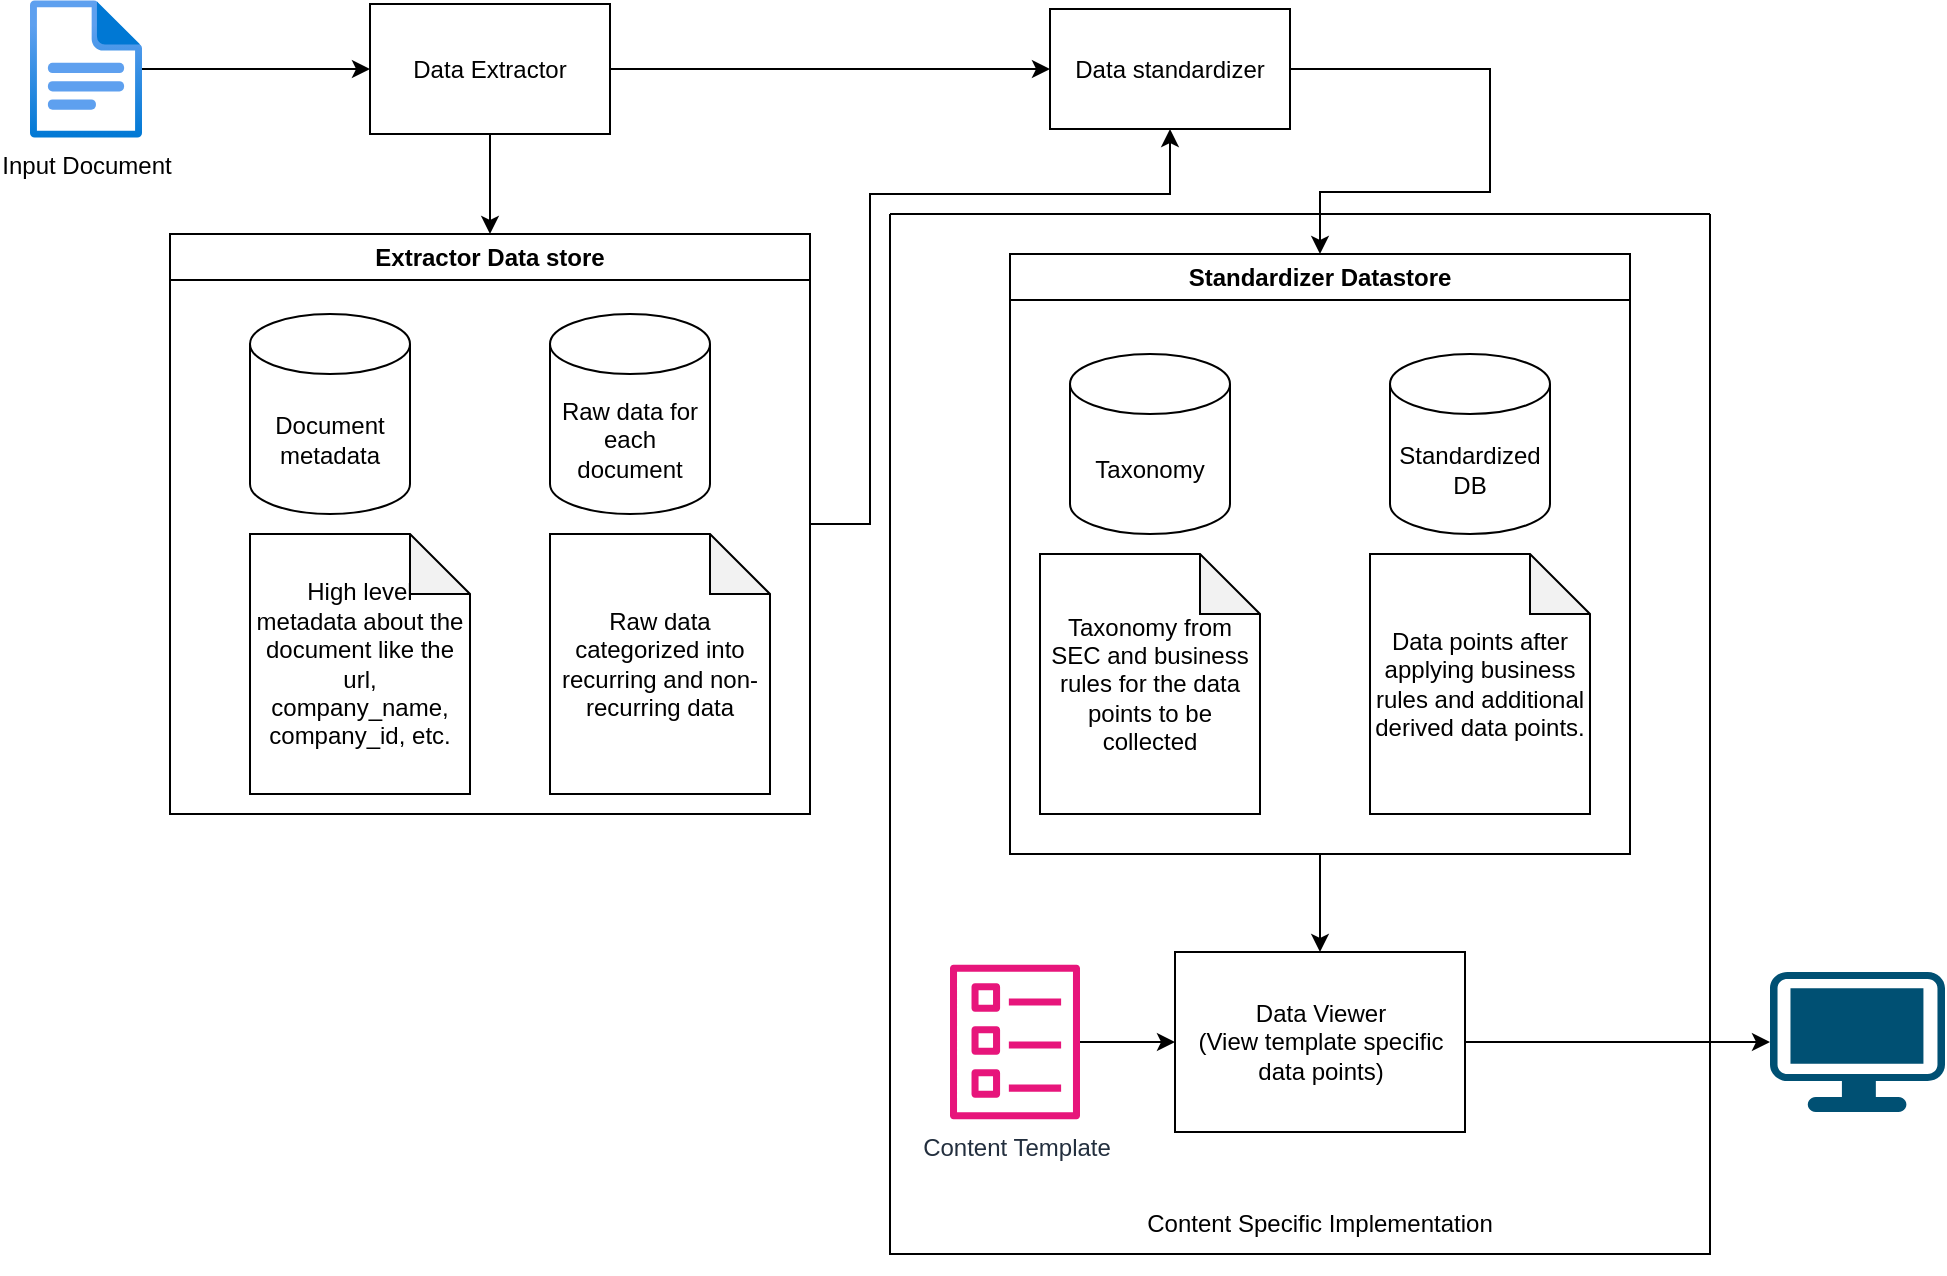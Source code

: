 <mxfile version="22.1.0" type="github">
  <diagram id="C5RBs43oDa-KdzZeNtuy" name="Page-1">
    <mxGraphModel dx="1409" dy="716" grid="1" gridSize="10" guides="1" tooltips="1" connect="1" arrows="1" fold="1" page="1" pageScale="1" pageWidth="827" pageHeight="1169" math="0" shadow="0">
      <root>
        <mxCell id="WIyWlLk6GJQsqaUBKTNV-0" />
        <mxCell id="WIyWlLk6GJQsqaUBKTNV-1" parent="WIyWlLk6GJQsqaUBKTNV-0" />
        <mxCell id="muTONlBN6RMMn4obde55-35" value="" style="swimlane;startSize=0;" vertex="1" parent="WIyWlLk6GJQsqaUBKTNV-1">
          <mxGeometry x="470" y="180" width="410" height="520" as="geometry" />
        </mxCell>
        <mxCell id="muTONlBN6RMMn4obde55-26" value="Data Viewer&lt;br&gt;(View template specific data points)" style="rounded=0;whiteSpace=wrap;html=1;" vertex="1" parent="muTONlBN6RMMn4obde55-35">
          <mxGeometry x="142.5" y="369" width="145" height="90" as="geometry" />
        </mxCell>
        <mxCell id="muTONlBN6RMMn4obde55-29" value="Content Template&lt;br&gt;" style="sketch=0;outlineConnect=0;fontColor=#232F3E;gradientColor=none;fillColor=#E7157B;strokeColor=none;dashed=0;verticalLabelPosition=bottom;verticalAlign=top;align=center;html=1;fontSize=12;fontStyle=0;aspect=fixed;pointerEvents=1;shape=mxgraph.aws4.template;" vertex="1" parent="muTONlBN6RMMn4obde55-35">
          <mxGeometry x="30" y="375" width="65" height="78" as="geometry" />
        </mxCell>
        <mxCell id="muTONlBN6RMMn4obde55-32" style="edgeStyle=orthogonalEdgeStyle;rounded=0;orthogonalLoop=1;jettySize=auto;html=1;entryX=0;entryY=0.5;entryDx=0;entryDy=0;" edge="1" parent="muTONlBN6RMMn4obde55-35" source="muTONlBN6RMMn4obde55-29" target="muTONlBN6RMMn4obde55-26">
          <mxGeometry relative="1" as="geometry" />
        </mxCell>
        <mxCell id="muTONlBN6RMMn4obde55-37" value="Content Specific Implementation" style="text;strokeColor=none;align=center;fillColor=none;html=1;verticalAlign=middle;whiteSpace=wrap;rounded=0;" vertex="1" parent="muTONlBN6RMMn4obde55-35">
          <mxGeometry x="95" y="480" width="240" height="50" as="geometry" />
        </mxCell>
        <mxCell id="muTONlBN6RMMn4obde55-5" style="edgeStyle=orthogonalEdgeStyle;rounded=0;orthogonalLoop=1;jettySize=auto;html=1;entryX=0;entryY=0.5;entryDx=0;entryDy=0;" edge="1" parent="WIyWlLk6GJQsqaUBKTNV-1" source="muTONlBN6RMMn4obde55-0" target="muTONlBN6RMMn4obde55-1">
          <mxGeometry relative="1" as="geometry" />
        </mxCell>
        <mxCell id="muTONlBN6RMMn4obde55-0" value="Input Document" style="image;aspect=fixed;html=1;points=[];align=center;fontSize=12;image=img/lib/azure2/general/File.svg;" vertex="1" parent="WIyWlLk6GJQsqaUBKTNV-1">
          <mxGeometry x="40" y="73" width="56.0" height="69" as="geometry" />
        </mxCell>
        <mxCell id="muTONlBN6RMMn4obde55-11" style="edgeStyle=orthogonalEdgeStyle;rounded=0;orthogonalLoop=1;jettySize=auto;html=1;exitX=1;exitY=0.5;exitDx=0;exitDy=0;entryX=0;entryY=0.5;entryDx=0;entryDy=0;" edge="1" parent="WIyWlLk6GJQsqaUBKTNV-1" source="muTONlBN6RMMn4obde55-1" target="muTONlBN6RMMn4obde55-9">
          <mxGeometry relative="1" as="geometry" />
        </mxCell>
        <mxCell id="muTONlBN6RMMn4obde55-15" style="edgeStyle=orthogonalEdgeStyle;rounded=0;orthogonalLoop=1;jettySize=auto;html=1;exitX=0.5;exitY=1;exitDx=0;exitDy=0;" edge="1" parent="WIyWlLk6GJQsqaUBKTNV-1" source="muTONlBN6RMMn4obde55-1" target="muTONlBN6RMMn4obde55-14">
          <mxGeometry relative="1" as="geometry" />
        </mxCell>
        <mxCell id="muTONlBN6RMMn4obde55-1" value="Data Extractor" style="rounded=0;whiteSpace=wrap;html=1;" vertex="1" parent="WIyWlLk6GJQsqaUBKTNV-1">
          <mxGeometry x="210" y="75" width="120" height="65" as="geometry" />
        </mxCell>
        <mxCell id="muTONlBN6RMMn4obde55-36" style="edgeStyle=orthogonalEdgeStyle;rounded=0;orthogonalLoop=1;jettySize=auto;html=1;exitX=1;exitY=0.5;exitDx=0;exitDy=0;" edge="1" parent="WIyWlLk6GJQsqaUBKTNV-1" source="muTONlBN6RMMn4obde55-9" target="muTONlBN6RMMn4obde55-18">
          <mxGeometry relative="1" as="geometry">
            <Array as="points">
              <mxPoint x="770" y="107" />
              <mxPoint x="770" y="169" />
              <mxPoint x="685" y="169" />
            </Array>
          </mxGeometry>
        </mxCell>
        <mxCell id="muTONlBN6RMMn4obde55-9" value="Data standardizer" style="rounded=0;whiteSpace=wrap;html=1;" vertex="1" parent="WIyWlLk6GJQsqaUBKTNV-1">
          <mxGeometry x="550" y="77.5" width="120" height="60" as="geometry" />
        </mxCell>
        <mxCell id="muTONlBN6RMMn4obde55-17" style="edgeStyle=orthogonalEdgeStyle;rounded=0;orthogonalLoop=1;jettySize=auto;html=1;exitX=1;exitY=0.5;exitDx=0;exitDy=0;entryX=0.5;entryY=1;entryDx=0;entryDy=0;" edge="1" parent="WIyWlLk6GJQsqaUBKTNV-1" source="muTONlBN6RMMn4obde55-14" target="muTONlBN6RMMn4obde55-9">
          <mxGeometry relative="1" as="geometry">
            <Array as="points">
              <mxPoint x="460" y="335" />
              <mxPoint x="460" y="170" />
              <mxPoint x="610" y="170" />
            </Array>
          </mxGeometry>
        </mxCell>
        <mxCell id="muTONlBN6RMMn4obde55-14" value="Extractor Data store" style="swimlane;whiteSpace=wrap;html=1;" vertex="1" parent="WIyWlLk6GJQsqaUBKTNV-1">
          <mxGeometry x="110" y="190" width="320" height="290" as="geometry" />
        </mxCell>
        <mxCell id="muTONlBN6RMMn4obde55-2" value="Raw data for each document" style="shape=cylinder3;whiteSpace=wrap;html=1;boundedLbl=1;backgroundOutline=1;size=15;" vertex="1" parent="muTONlBN6RMMn4obde55-14">
          <mxGeometry x="190" y="40" width="80" height="100" as="geometry" />
        </mxCell>
        <mxCell id="muTONlBN6RMMn4obde55-10" value="Raw data categorized into recurring and non-recurring data" style="shape=note;whiteSpace=wrap;html=1;backgroundOutline=1;darkOpacity=0.05;" vertex="1" parent="muTONlBN6RMMn4obde55-14">
          <mxGeometry x="190" y="150" width="110" height="130" as="geometry" />
        </mxCell>
        <mxCell id="muTONlBN6RMMn4obde55-16" value="High level &lt;br&gt;metadata about the document like the url, company_name, company_id, etc." style="shape=note;whiteSpace=wrap;html=1;backgroundOutline=1;darkOpacity=0.05;" vertex="1" parent="muTONlBN6RMMn4obde55-14">
          <mxGeometry x="40" y="150" width="110" height="130" as="geometry" />
        </mxCell>
        <mxCell id="muTONlBN6RMMn4obde55-6" value="Document metadata" style="shape=cylinder3;whiteSpace=wrap;html=1;boundedLbl=1;backgroundOutline=1;size=15;" vertex="1" parent="muTONlBN6RMMn4obde55-14">
          <mxGeometry x="40" y="40" width="80" height="100" as="geometry" />
        </mxCell>
        <mxCell id="muTONlBN6RMMn4obde55-18" value="Standardizer Datastore" style="swimlane;whiteSpace=wrap;html=1;" vertex="1" parent="WIyWlLk6GJQsqaUBKTNV-1">
          <mxGeometry x="530" y="200" width="310" height="300" as="geometry" />
        </mxCell>
        <mxCell id="muTONlBN6RMMn4obde55-21" value="Taxonomy" style="shape=cylinder3;whiteSpace=wrap;html=1;boundedLbl=1;backgroundOutline=1;size=15;" vertex="1" parent="muTONlBN6RMMn4obde55-18">
          <mxGeometry x="30" y="50" width="80" height="90" as="geometry" />
        </mxCell>
        <mxCell id="muTONlBN6RMMn4obde55-22" value="Standardized DB" style="shape=cylinder3;whiteSpace=wrap;html=1;boundedLbl=1;backgroundOutline=1;size=15;" vertex="1" parent="muTONlBN6RMMn4obde55-18">
          <mxGeometry x="190" y="50" width="80" height="90" as="geometry" />
        </mxCell>
        <mxCell id="muTONlBN6RMMn4obde55-23" value="Taxonomy from SEC and business rules for the data points to be collected" style="shape=note;whiteSpace=wrap;html=1;backgroundOutline=1;darkOpacity=0.05;" vertex="1" parent="muTONlBN6RMMn4obde55-18">
          <mxGeometry x="15" y="150" width="110" height="130" as="geometry" />
        </mxCell>
        <mxCell id="muTONlBN6RMMn4obde55-24" value="Data points after applying business rules and additional derived data points." style="shape=note;whiteSpace=wrap;html=1;backgroundOutline=1;darkOpacity=0.05;" vertex="1" parent="muTONlBN6RMMn4obde55-18">
          <mxGeometry x="180" y="150" width="110" height="130" as="geometry" />
        </mxCell>
        <mxCell id="muTONlBN6RMMn4obde55-34" style="edgeStyle=orthogonalEdgeStyle;rounded=0;orthogonalLoop=1;jettySize=auto;html=1;exitX=1;exitY=0.5;exitDx=0;exitDy=0;" edge="1" parent="WIyWlLk6GJQsqaUBKTNV-1" source="muTONlBN6RMMn4obde55-26" target="muTONlBN6RMMn4obde55-33">
          <mxGeometry relative="1" as="geometry" />
        </mxCell>
        <mxCell id="muTONlBN6RMMn4obde55-33" value="" style="points=[[0.03,0.03,0],[0.5,0,0],[0.97,0.03,0],[1,0.4,0],[0.97,0.745,0],[0.5,1,0],[0.03,0.745,0],[0,0.4,0]];verticalLabelPosition=bottom;sketch=0;html=1;verticalAlign=top;aspect=fixed;align=center;pointerEvents=1;shape=mxgraph.cisco19.workstation;fillColor=#005073;strokeColor=none;" vertex="1" parent="WIyWlLk6GJQsqaUBKTNV-1">
          <mxGeometry x="910" y="559" width="87.5" height="70" as="geometry" />
        </mxCell>
        <mxCell id="muTONlBN6RMMn4obde55-27" style="edgeStyle=orthogonalEdgeStyle;rounded=0;orthogonalLoop=1;jettySize=auto;html=1;exitX=0.5;exitY=1;exitDx=0;exitDy=0;entryX=0.5;entryY=0;entryDx=0;entryDy=0;" edge="1" parent="WIyWlLk6GJQsqaUBKTNV-1" source="muTONlBN6RMMn4obde55-18" target="muTONlBN6RMMn4obde55-26">
          <mxGeometry relative="1" as="geometry" />
        </mxCell>
      </root>
    </mxGraphModel>
  </diagram>
</mxfile>
